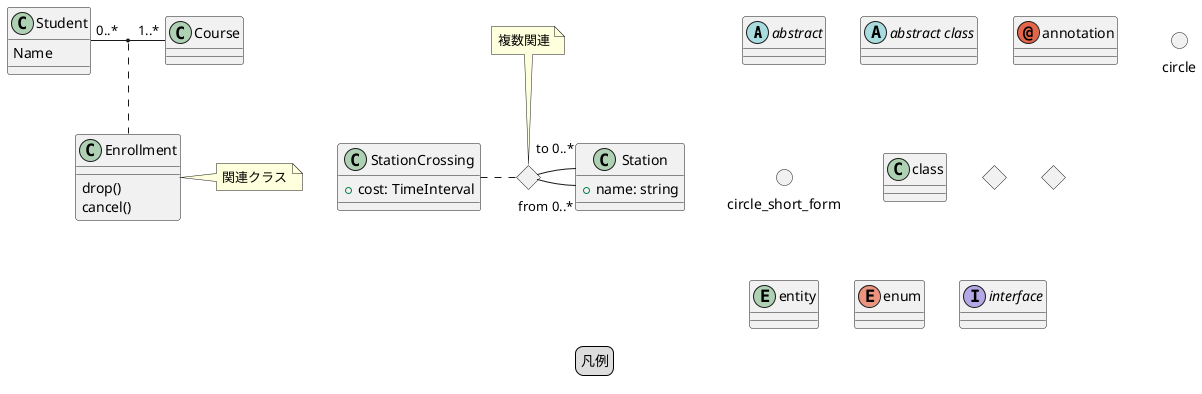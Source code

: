 @startuml
/'
コメント
'/
legend
凡例
endlegend

abstract "abstract"
abstract class "abstract class"
annotation "annotation"
circle "circle"
() "circle_short_form"
class "class"
diamond diamond
<> diamond_short_form
entity "entity"
enum "enum"
interface "interface"


class Student {
  Name
}
Student "0..*" - "1..*" Course
(Student, Course) .. Enrollment
class Enrollment {
  drop()
  cancel()
}
note right
関連クラス
end note

class Station {
  +name: string
}
class StationCrossing {
  +cost: TimeInterval
}
<> diamond1
note top
複数関連
end note
StationCrossing . diamond1
diamond1 - "from 0..*" Station
diamond1 - "to 0..* " Station



@enduml
